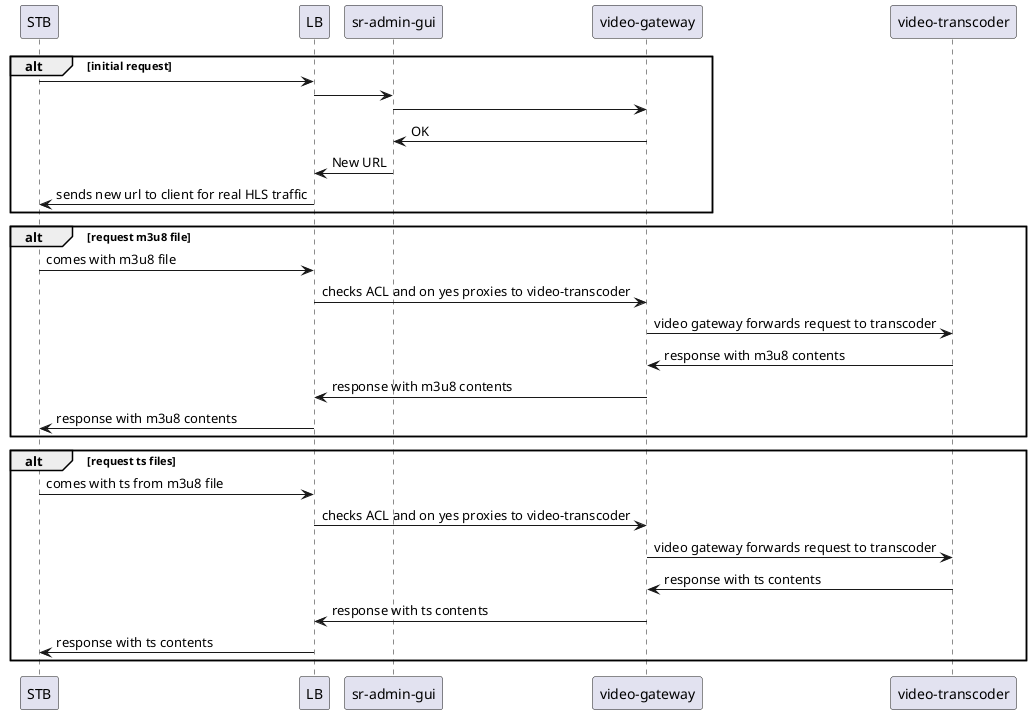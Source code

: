@startuml

alt initial request
STB -> LB
LB -> "sr-admin-gui"
"sr-admin-gui" -> "video-gateway"
"video-gateway" -> "sr-admin-gui" : OK
"sr-admin-gui" -> LB : New URL
"LB" -> STB : sends new url to client for real HLS traffic
end alt

alt request m3u8 file
STB -> LB : comes with m3u8 file
LB -> "video-gateway" : checks ACL and on yes proxies to video-transcoder
"video-gateway" -> "video-transcoder" : video gateway forwards request to transcoder
"video-transcoder" -> "video-gateway" : response with m3u8 contents
"video-gateway" -> LB : response with m3u8 contents
LB -> STB : response with m3u8 contents
end alt

alt request ts files
STB -> LB : comes with ts from m3u8 file
LB -> "video-gateway" : checks ACL and on yes proxies to video-transcoder
"video-gateway" -> "video-transcoder" : video gateway forwards request to transcoder
"video-transcoder" -> "video-gateway" : response with ts contents
"video-gateway" -> LB : response with ts contents
LB -> STB : response with ts contents
end alt

@enduml
